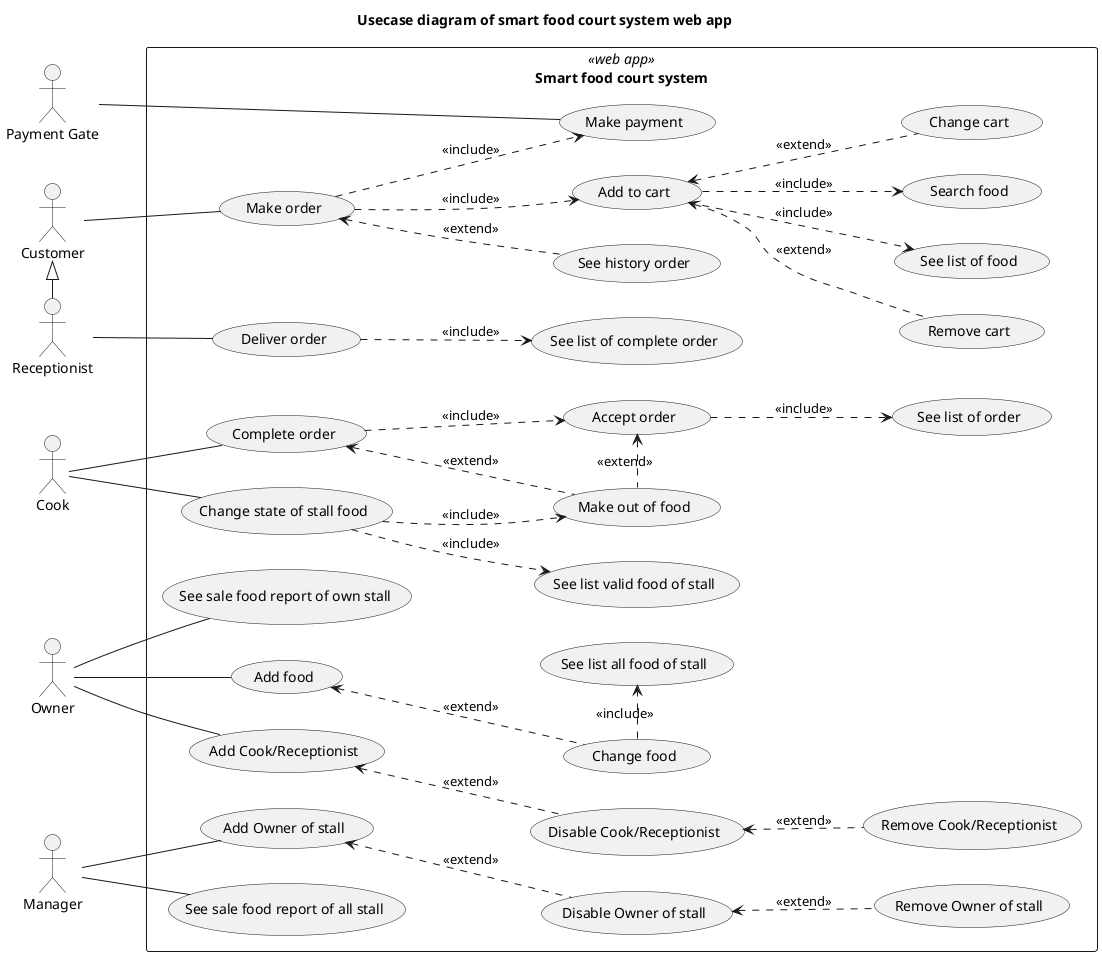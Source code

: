 @startuml usecase-diagram
title Usecase diagram of smart food court system web app
left to right direction
actor :Customer: as cus
actor :Receptionist: as rep
actor :Cook: as cok
actor :Owner: as own
actor :Manager: as man
actor :Payment Gate: as pg

rectangle "Smart food court system" <<web app>> {
    usecase (Make order) as (mkO)
    usecase (Add to cart) as (atC)
    usecase (Change cart) as (cC)
    usecase (Remove cart) as (rC)
    usecase (Make payment) as (mP)
    usecase (See list of food) as (slF)
    usecase (See history order) as (shO)
    usecase (Search food) as (sF)
    usecase (Deliver order) as (dlO)
    usecase (See list of complete order) as (slcO)
    usecase (Accept order) as (aO)
    usecase (See list of order) as (slO)
    usecase (Complete order) as (cO)
    usecase (Change state of stall food) as (cssF)
    usecase (Make out of food) as (mouF)
    usecase (See list valid food of stall) as (svlsF)
    usecase (See list all food of stall) as (salsF)
    usecase (Add food) as (aF)
    usecase (Change food) as (uF)
    usecase (Add Cook/Receptionist) as (aCR)
    usecase (Disable Cook/Receptionist) as (dCR)
    usecase (Remove Cook/Receptionist) as (rCR)
    usecase (See sale food report of own stall) as (ssfR)
    usecase (Add Owner of stall) as (aSs)
    usecase (Disable Owner of stall) as (dSs)
    usecase (Remove Owner of stall) as (rSs)
    usecase (See sale food report of all stall) as (ssfaR)
}

(mP) -u-- pg

cus -- (mkO)
(mkO) ..> (atC): <<include>>
(atC) ..> (slF): <<include>>
(atC) ..> (sF): <<include>>
(atC) <.. (cC): <<extend>>
(atC) <.. (rC): <<extend>>
(mkO) ..> (mP): <<include>>
(mkO) <.. (shO): <<extend>>

cus <|- rep
rep -- (dlO)
(dlO) ..> (slcO): <<include>>

cok -- (cO)
(cO) ..> (aO): <<include>>
(aO) ..> (slO): <<include>>
cok -- (cssF)
(cssF) ..> (mouF): <<include>>
(cO) <. (mouF): <<extend>>
(aO) <. (mouF): <<extend>>
(cssF) ..> (svlsF): <<include>>

own -- (aF)
(aF) <.. (uF): <<extend>>
(uF) .> (salsF): <<include>>
own -- (aCR)
(aCR) <.. (dCR): <<extend>>
(dCR) <.. (rCR): <<extend>>
own -- (ssfR)

man -- (aSs)
(aSs) <.. (dSs): <<extend>>
(dSs) <.. (rSs): <<extend>>
man -- (ssfaR)
@enduml